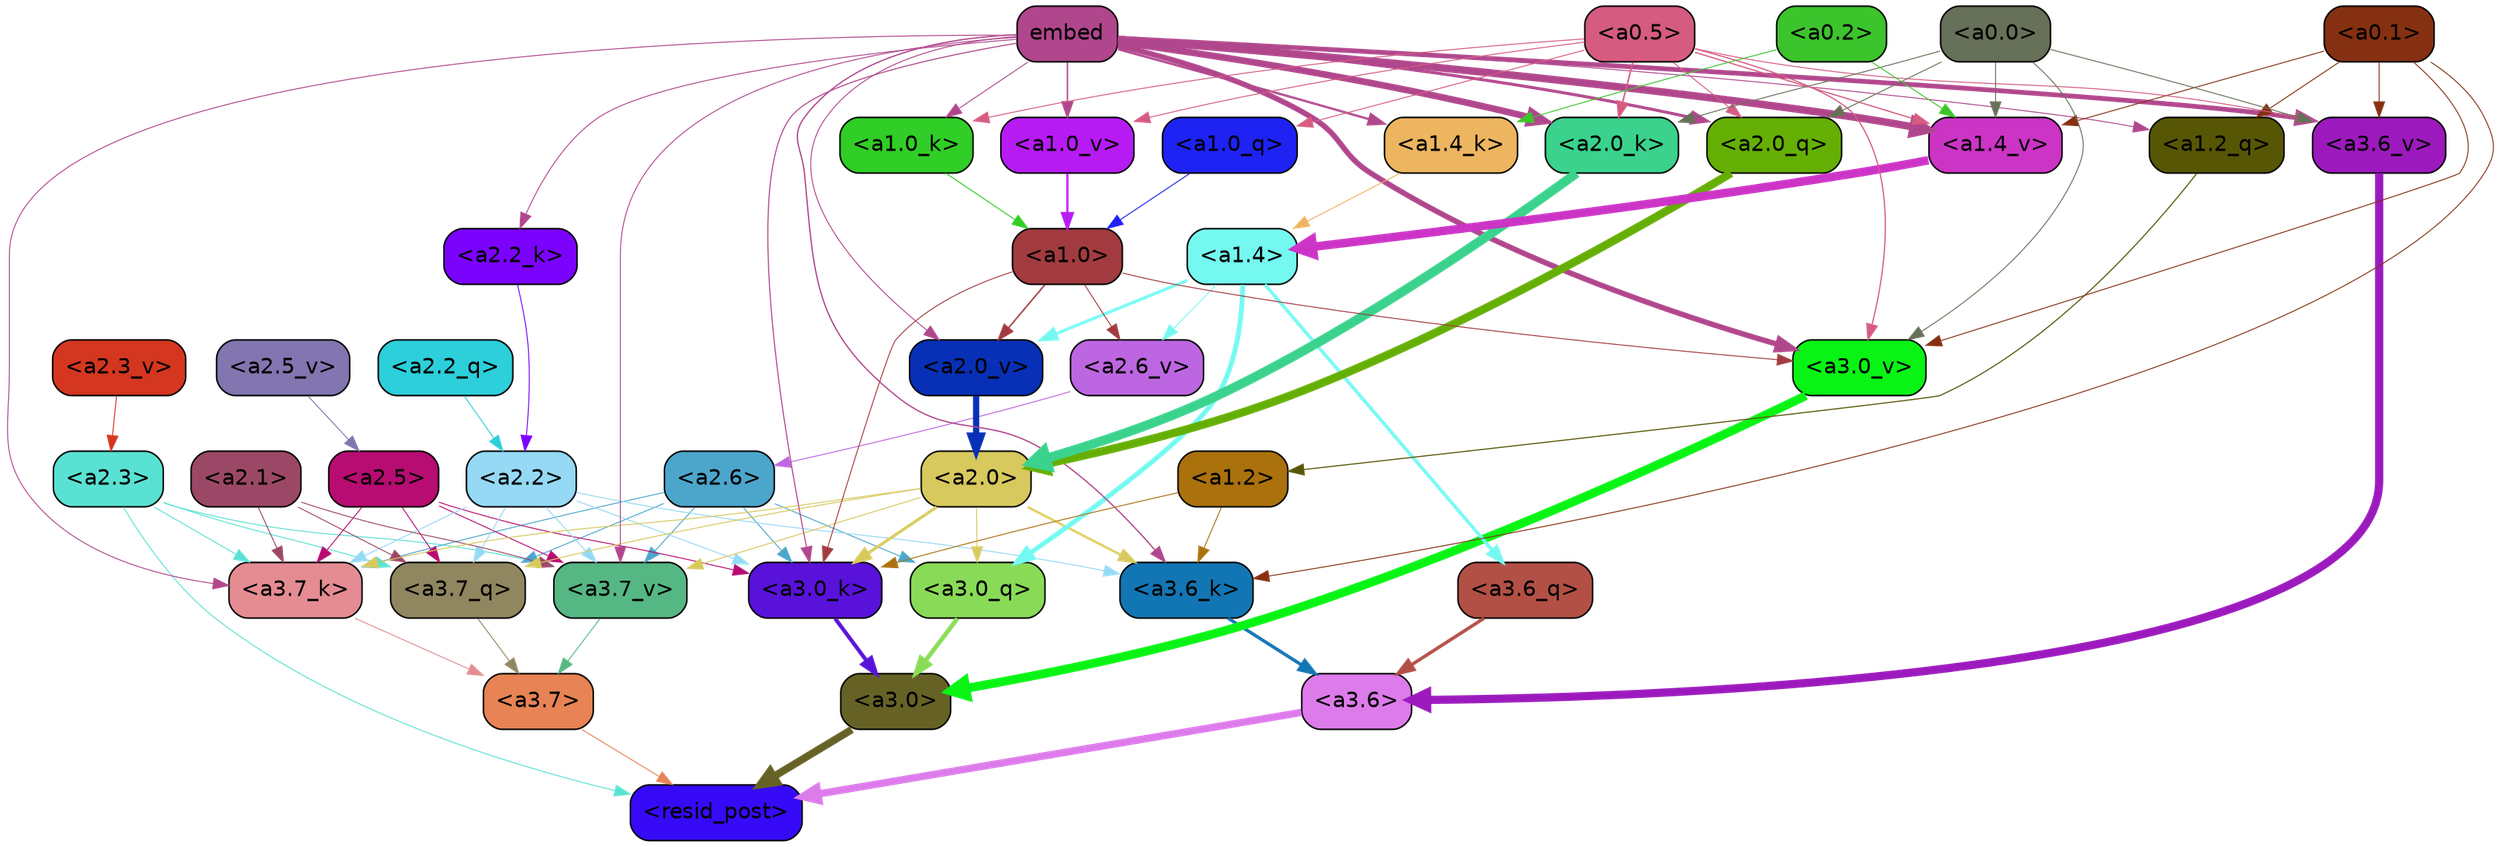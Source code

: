 strict digraph "" {
	graph [bgcolor=transparent,
		layout=dot,
		overlap=false,
		splines=true
	];
	"<a3.7>"	[color=black,
		fillcolor="#e78354",
		fontname=Helvetica,
		shape=box,
		style="filled, rounded"];
	"<resid_post>"	[color=black,
		fillcolor="#360af7",
		fontname=Helvetica,
		shape=box,
		style="filled, rounded"];
	"<a3.7>" -> "<resid_post>"	[color="#e78354",
		penwidth=0.6];
	"<a3.6>"	[color=black,
		fillcolor="#dd7beb",
		fontname=Helvetica,
		shape=box,
		style="filled, rounded"];
	"<a3.6>" -> "<resid_post>"	[color="#dd7beb",
		penwidth=4.7534414529800415];
	"<a3.0>"	[color=black,
		fillcolor="#666226",
		fontname=Helvetica,
		shape=box,
		style="filled, rounded"];
	"<a3.0>" -> "<resid_post>"	[color="#666226",
		penwidth=4.898576855659485];
	"<a2.3>"	[color=black,
		fillcolor="#59e2d3",
		fontname=Helvetica,
		shape=box,
		style="filled, rounded"];
	"<a2.3>" -> "<resid_post>"	[color="#59e2d3",
		penwidth=0.6];
	"<a3.7_q>"	[color=black,
		fillcolor="#90865f",
		fontname=Helvetica,
		shape=box,
		style="filled, rounded"];
	"<a2.3>" -> "<a3.7_q>"	[color="#59e2d3",
		penwidth=0.6];
	"<a3.7_k>"	[color=black,
		fillcolor="#e58c93",
		fontname=Helvetica,
		shape=box,
		style="filled, rounded"];
	"<a2.3>" -> "<a3.7_k>"	[color="#59e2d3",
		penwidth=0.6];
	"<a3.7_v>"	[color=black,
		fillcolor="#55b783",
		fontname=Helvetica,
		shape=box,
		style="filled, rounded"];
	"<a2.3>" -> "<a3.7_v>"	[color="#59e2d3",
		penwidth=0.6];
	"<a3.7_q>" -> "<a3.7>"	[color="#90865f",
		penwidth=0.6];
	"<a3.6_q>"	[color=black,
		fillcolor="#b35046",
		fontname=Helvetica,
		shape=box,
		style="filled, rounded"];
	"<a3.6_q>" -> "<a3.6>"	[color="#b35046",
		penwidth=2.160832464694977];
	"<a3.0_q>"	[color=black,
		fillcolor="#89db57",
		fontname=Helvetica,
		shape=box,
		style="filled, rounded"];
	"<a3.0_q>" -> "<a3.0>"	[color="#89db57",
		penwidth=2.870753765106201];
	"<a3.7_k>" -> "<a3.7>"	[color="#e58c93",
		penwidth=0.6];
	"<a3.6_k>"	[color=black,
		fillcolor="#1376b4",
		fontname=Helvetica,
		shape=box,
		style="filled, rounded"];
	"<a3.6_k>" -> "<a3.6>"	[color="#1376b4",
		penwidth=2.13908451795578];
	"<a3.0_k>"	[color=black,
		fillcolor="#5912d9",
		fontname=Helvetica,
		shape=box,
		style="filled, rounded"];
	"<a3.0_k>" -> "<a3.0>"	[color="#5912d9",
		penwidth=2.520303964614868];
	"<a3.7_v>" -> "<a3.7>"	[color="#55b783",
		penwidth=0.6];
	"<a3.6_v>"	[color=black,
		fillcolor="#9c1abd",
		fontname=Helvetica,
		shape=box,
		style="filled, rounded"];
	"<a3.6_v>" -> "<a3.6>"	[color="#9c1abd",
		penwidth=5.297133803367615];
	"<a3.0_v>"	[color=black,
		fillcolor="#09f315",
		fontname=Helvetica,
		shape=box,
		style="filled, rounded"];
	"<a3.0_v>" -> "<a3.0>"	[color="#09f315",
		penwidth=5.680712580680847];
	"<a2.6>"	[color=black,
		fillcolor="#4ca6cb",
		fontname=Helvetica,
		shape=box,
		style="filled, rounded"];
	"<a2.6>" -> "<a3.7_q>"	[color="#4ca6cb",
		penwidth=0.6];
	"<a2.6>" -> "<a3.0_q>"	[color="#4ca6cb",
		penwidth=0.6];
	"<a2.6>" -> "<a3.7_k>"	[color="#4ca6cb",
		penwidth=0.6];
	"<a2.6>" -> "<a3.0_k>"	[color="#4ca6cb",
		penwidth=0.6];
	"<a2.6>" -> "<a3.7_v>"	[color="#4ca6cb",
		penwidth=0.6];
	"<a2.5>"	[color=black,
		fillcolor="#b70c71",
		fontname=Helvetica,
		shape=box,
		style="filled, rounded"];
	"<a2.5>" -> "<a3.7_q>"	[color="#b70c71",
		penwidth=0.6];
	"<a2.5>" -> "<a3.7_k>"	[color="#b70c71",
		penwidth=0.6];
	"<a2.5>" -> "<a3.0_k>"	[color="#b70c71",
		penwidth=0.6];
	"<a2.5>" -> "<a3.7_v>"	[color="#b70c71",
		penwidth=0.6];
	"<a2.2>"	[color=black,
		fillcolor="#95d9f5",
		fontname=Helvetica,
		shape=box,
		style="filled, rounded"];
	"<a2.2>" -> "<a3.7_q>"	[color="#95d9f5",
		penwidth=0.6];
	"<a2.2>" -> "<a3.7_k>"	[color="#95d9f5",
		penwidth=0.6];
	"<a2.2>" -> "<a3.6_k>"	[color="#95d9f5",
		penwidth=0.6];
	"<a2.2>" -> "<a3.0_k>"	[color="#95d9f5",
		penwidth=0.6];
	"<a2.2>" -> "<a3.7_v>"	[color="#95d9f5",
		penwidth=0.6];
	"<a2.1>"	[color=black,
		fillcolor="#9b4866",
		fontname=Helvetica,
		shape=box,
		style="filled, rounded"];
	"<a2.1>" -> "<a3.7_q>"	[color="#9b4866",
		penwidth=0.6];
	"<a2.1>" -> "<a3.7_k>"	[color="#9b4866",
		penwidth=0.6];
	"<a2.1>" -> "<a3.7_v>"	[color="#9b4866",
		penwidth=0.6];
	"<a2.0>"	[color=black,
		fillcolor="#d7c95d",
		fontname=Helvetica,
		shape=box,
		style="filled, rounded"];
	"<a2.0>" -> "<a3.7_q>"	[color="#d7c95d",
		penwidth=0.6];
	"<a2.0>" -> "<a3.0_q>"	[color="#d7c95d",
		penwidth=0.6];
	"<a2.0>" -> "<a3.7_k>"	[color="#d7c95d",
		penwidth=0.6];
	"<a2.0>" -> "<a3.6_k>"	[color="#d7c95d",
		penwidth=1.4807794839143753];
	"<a2.0>" -> "<a3.0_k>"	[color="#d7c95d",
		penwidth=1.9436544477939606];
	"<a2.0>" -> "<a3.7_v>"	[color="#d7c95d",
		penwidth=0.6];
	"<a1.4>"	[color=black,
		fillcolor="#74f8f0",
		fontname=Helvetica,
		shape=box,
		style="filled, rounded"];
	"<a1.4>" -> "<a3.6_q>"	[color="#74f8f0",
		penwidth=2.1635248363018036];
	"<a1.4>" -> "<a3.0_q>"	[color="#74f8f0",
		penwidth=3.1362746953964233];
	"<a2.6_v>"	[color=black,
		fillcolor="#bd66e2",
		fontname=Helvetica,
		shape=box,
		style="filled, rounded"];
	"<a1.4>" -> "<a2.6_v>"	[color="#74f8f0",
		penwidth=0.6];
	"<a2.0_v>"	[color=black,
		fillcolor="#0830b6",
		fontname=Helvetica,
		shape=box,
		style="filled, rounded"];
	"<a1.4>" -> "<a2.0_v>"	[color="#74f8f0",
		penwidth=1.9271827340126038];
	embed	[color=black,
		fillcolor="#b0468c",
		fontname=Helvetica,
		shape=box,
		style="filled, rounded"];
	embed -> "<a3.7_k>"	[color="#b0468c",
		penwidth=0.6];
	embed -> "<a3.6_k>"	[color="#b0468c",
		penwidth=0.8202246725559235];
	embed -> "<a3.0_k>"	[color="#b0468c",
		penwidth=0.6771316379308701];
	embed -> "<a3.7_v>"	[color="#b0468c",
		penwidth=0.6];
	embed -> "<a3.6_v>"	[color="#b0468c",
		penwidth=3.067279100418091];
	embed -> "<a3.0_v>"	[color="#b0468c",
		penwidth=3.5202720761299133];
	"<a2.0_q>"	[color=black,
		fillcolor="#65af05",
		fontname=Helvetica,
		shape=box,
		style="filled, rounded"];
	embed -> "<a2.0_q>"	[color="#b0468c",
		penwidth=1.9194039106369019];
	"<a2.2_k>"	[color=black,
		fillcolor="#7b03fe",
		fontname=Helvetica,
		shape=box,
		style="filled, rounded"];
	embed -> "<a2.2_k>"	[color="#b0468c",
		penwidth=0.6];
	"<a2.0_k>"	[color=black,
		fillcolor="#3ad28d",
		fontname=Helvetica,
		shape=box,
		style="filled, rounded"];
	embed -> "<a2.0_k>"	[color="#b0468c",
		penwidth=4.28515887260437];
	embed -> "<a2.0_v>"	[color="#b0468c",
		penwidth=0.6];
	"<a1.2_q>"	[color=black,
		fillcolor="#575605",
		fontname=Helvetica,
		shape=box,
		style="filled, rounded"];
	embed -> "<a1.2_q>"	[color="#b0468c",
		penwidth=0.6];
	"<a1.4_k>"	[color=black,
		fillcolor="#edb560",
		fontname=Helvetica,
		shape=box,
		style="filled, rounded"];
	embed -> "<a1.4_k>"	[color="#b0468c",
		penwidth=1.441945195198059];
	"<a1.0_k>"	[color=black,
		fillcolor="#30ce26",
		fontname=Helvetica,
		shape=box,
		style="filled, rounded"];
	embed -> "<a1.0_k>"	[color="#b0468c",
		penwidth=0.6];
	"<a1.4_v>"	[color=black,
		fillcolor="#cc34c6",
		fontname=Helvetica,
		shape=box,
		style="filled, rounded"];
	embed -> "<a1.4_v>"	[color="#b0468c",
		penwidth=4.830149412155151];
	"<a1.0_v>"	[color=black,
		fillcolor="#b71bf4",
		fontname=Helvetica,
		shape=box,
		style="filled, rounded"];
	embed -> "<a1.0_v>"	[color="#b0468c",
		penwidth=0.8981428295373917];
	"<a1.2>"	[color=black,
		fillcolor="#aa710d",
		fontname=Helvetica,
		shape=box,
		style="filled, rounded"];
	"<a1.2>" -> "<a3.6_k>"	[color="#aa710d",
		penwidth=0.6];
	"<a1.2>" -> "<a3.0_k>"	[color="#aa710d",
		penwidth=0.6];
	"<a0.1>"	[color=black,
		fillcolor="#853011",
		fontname=Helvetica,
		shape=box,
		style="filled, rounded"];
	"<a0.1>" -> "<a3.6_k>"	[color="#853011",
		penwidth=0.6];
	"<a0.1>" -> "<a3.6_v>"	[color="#853011",
		penwidth=0.6];
	"<a0.1>" -> "<a3.0_v>"	[color="#853011",
		penwidth=0.6];
	"<a0.1>" -> "<a1.2_q>"	[color="#853011",
		penwidth=0.6];
	"<a0.1>" -> "<a1.4_v>"	[color="#853011",
		penwidth=0.6];
	"<a1.0>"	[color=black,
		fillcolor="#a23b3f",
		fontname=Helvetica,
		shape=box,
		style="filled, rounded"];
	"<a1.0>" -> "<a3.0_k>"	[color="#a23b3f",
		penwidth=0.6];
	"<a1.0>" -> "<a3.0_v>"	[color="#a23b3f",
		penwidth=0.6];
	"<a1.0>" -> "<a2.6_v>"	[color="#a23b3f",
		penwidth=0.6];
	"<a1.0>" -> "<a2.0_v>"	[color="#a23b3f",
		penwidth=0.9754131138324738];
	"<a0.5>"	[color=black,
		fillcolor="#d55b81",
		fontname=Helvetica,
		shape=box,
		style="filled, rounded"];
	"<a0.5>" -> "<a3.6_v>"	[color="#d55b81",
		penwidth=0.6];
	"<a0.5>" -> "<a3.0_v>"	[color="#d55b81",
		penwidth=0.764040544629097];
	"<a0.5>" -> "<a2.0_q>"	[color="#d55b81",
		penwidth=0.6];
	"<a0.5>" -> "<a2.0_k>"	[color="#d55b81",
		penwidth=0.9763890504837036];
	"<a1.0_q>"	[color=black,
		fillcolor="#1e22f3",
		fontname=Helvetica,
		shape=box,
		style="filled, rounded"];
	"<a0.5>" -> "<a1.0_q>"	[color="#d55b81",
		penwidth=0.6];
	"<a0.5>" -> "<a1.0_k>"	[color="#d55b81",
		penwidth=0.6];
	"<a0.5>" -> "<a1.4_v>"	[color="#d55b81",
		penwidth=0.7723740935325623];
	"<a0.5>" -> "<a1.0_v>"	[color="#d55b81",
		penwidth=0.6];
	"<a0.0>"	[color=black,
		fillcolor="#677058",
		fontname=Helvetica,
		shape=box,
		style="filled, rounded"];
	"<a0.0>" -> "<a3.6_v>"	[color="#677058",
		penwidth=0.6];
	"<a0.0>" -> "<a3.0_v>"	[color="#677058",
		penwidth=0.6];
	"<a0.0>" -> "<a2.0_q>"	[color="#677058",
		penwidth=0.6];
	"<a0.0>" -> "<a2.0_k>"	[color="#677058",
		penwidth=0.6];
	"<a0.0>" -> "<a1.4_v>"	[color="#677058",
		penwidth=0.6];
	"<a2.2_q>"	[color=black,
		fillcolor="#2ccfda",
		fontname=Helvetica,
		shape=box,
		style="filled, rounded"];
	"<a2.2_q>" -> "<a2.2>"	[color="#2ccfda",
		penwidth=0.6];
	"<a2.0_q>" -> "<a2.0>"	[color="#65af05",
		penwidth=5.313405752182007];
	"<a2.2_k>" -> "<a2.2>"	[color="#7b03fe",
		penwidth=0.6];
	"<a2.0_k>" -> "<a2.0>"	[color="#3ad28d",
		penwidth=6.029795527458191];
	"<a2.6_v>" -> "<a2.6>"	[color="#bd66e2",
		penwidth=0.6];
	"<a2.5_v>"	[color=black,
		fillcolor="#8275b0",
		fontname=Helvetica,
		shape=box,
		style="filled, rounded"];
	"<a2.5_v>" -> "<a2.5>"	[color="#8275b0",
		penwidth=0.6];
	"<a2.3_v>"	[color=black,
		fillcolor="#d43620",
		fontname=Helvetica,
		shape=box,
		style="filled, rounded"];
	"<a2.3_v>" -> "<a2.3>"	[color="#d43620",
		penwidth=0.6];
	"<a2.0_v>" -> "<a2.0>"	[color="#0830b6",
		penwidth=4.041402816772461];
	"<a1.2_q>" -> "<a1.2>"	[color="#575605",
		penwidth=0.6924253702163696];
	"<a1.0_q>" -> "<a1.0>"	[color="#1e22f3",
		penwidth=0.6];
	"<a1.4_k>" -> "<a1.4>"	[color="#edb560",
		penwidth=0.6];
	"<a1.0_k>" -> "<a1.0>"	[color="#30ce26",
		penwidth=0.6];
	"<a1.4_v>" -> "<a1.4>"	[color="#cc34c6",
		penwidth=5.515027642250061];
	"<a1.0_v>" -> "<a1.0>"	[color="#b71bf4",
		penwidth=1.4252789914608002];
	"<a0.2>"	[color=black,
		fillcolor="#3cc42c",
		fontname=Helvetica,
		shape=box,
		style="filled, rounded"];
	"<a0.2>" -> "<a1.4_k>"	[color="#3cc42c",
		penwidth=0.6];
	"<a0.2>" -> "<a1.4_v>"	[color="#3cc42c",
		penwidth=0.6];
}
